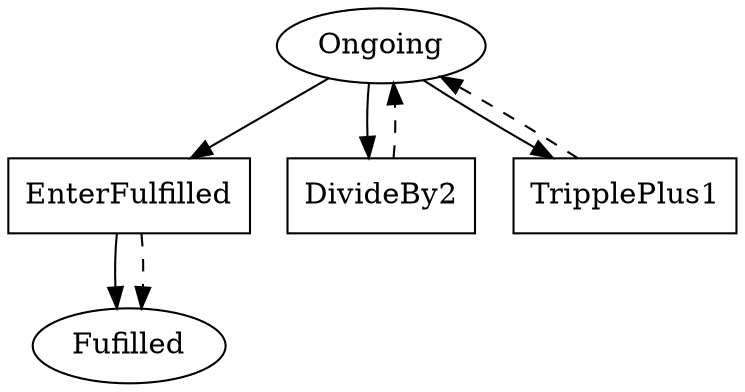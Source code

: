 // THIS IS A GENERATED FILE. DO NOT EDIT.

digraph Ongoing {    
    Fulfilled[label=Fufilled];
    Ongoing[label=Ongoing]
    
    EnterFulfilled[label=EnterFufilled,shape=box];
    DivideBy2[label=DivideBy2,shape=box];
	TripplePlus1[label=TripplePlus1,shape=box];
	EnterFulfilled[label=EnterFulfilled,shape=box]    
    
    EnterFulfilled -> Fulfilled;
    
    Ongoing -> EnterFulfilled;
	Ongoing -> DivideBy2;
	Ongoing -> TripplePlus1
    
    DivideBy2 -> Ongoing [style=dashed];
	TripplePlus1 -> Ongoing [style=dashed];
	EnterFulfilled -> Fulfilled [style=dashed];
	        
}